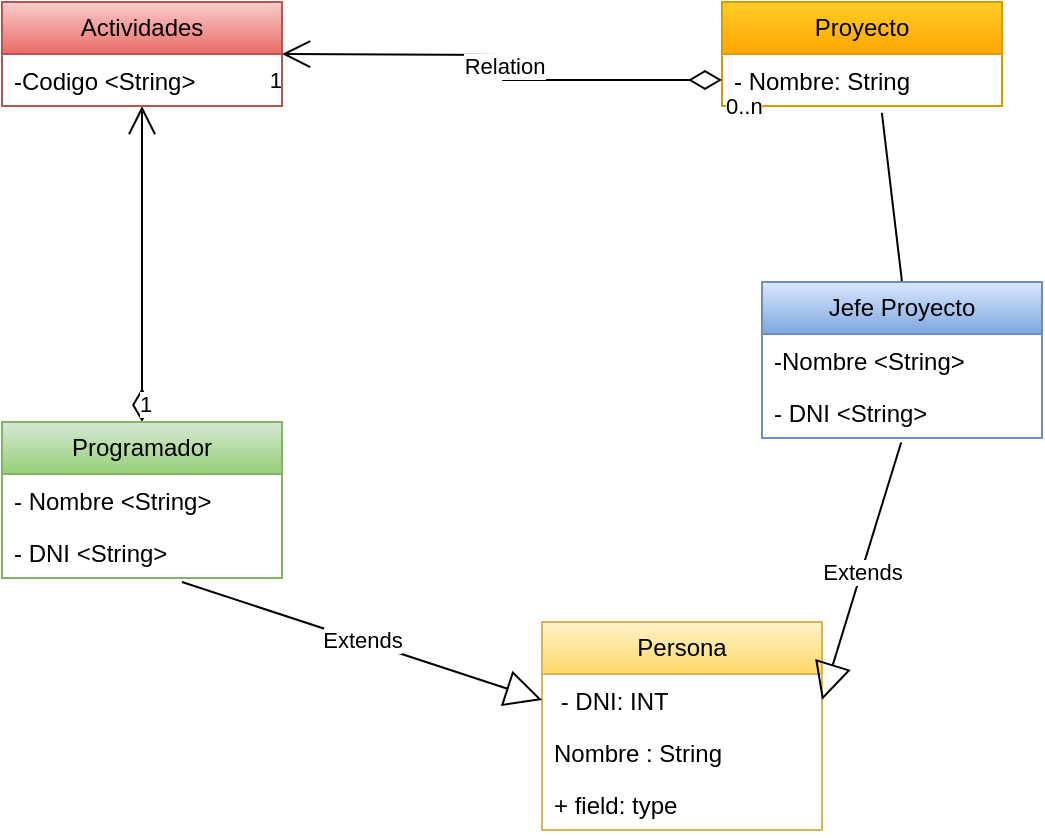 <mxfile version="21.3.4" type="device">
  <diagram id="UHZoVF4L7KOyB1pdbLOf" name="Página-1">
    <mxGraphModel dx="1050" dy="581" grid="1" gridSize="10" guides="1" tooltips="1" connect="1" arrows="1" fold="1" page="1" pageScale="1" pageWidth="827" pageHeight="1169" math="0" shadow="0">
      <root>
        <mxCell id="0" />
        <mxCell id="1" parent="0" />
        <mxCell id="1uNqwb3ULe8Gr231oR3K-5" value="Proyecto" style="swimlane;fontStyle=0;childLayout=stackLayout;horizontal=1;startSize=26;fillColor=#ffcd28;horizontalStack=0;resizeParent=1;resizeParentMax=0;resizeLast=0;collapsible=1;marginBottom=0;whiteSpace=wrap;html=1;strokeColor=#d79b00;gradientColor=#ffa500;" parent="1" vertex="1">
          <mxGeometry x="490" y="100" width="140" height="52" as="geometry" />
        </mxCell>
        <mxCell id="1uNqwb3ULe8Gr231oR3K-6" value="- Nombre: String" style="text;strokeColor=none;fillColor=none;align=left;verticalAlign=top;spacingLeft=4;spacingRight=4;overflow=hidden;rotatable=0;points=[[0,0.5],[1,0.5]];portConstraint=eastwest;whiteSpace=wrap;html=1;" parent="1uNqwb3ULe8Gr231oR3K-5" vertex="1">
          <mxGeometry y="26" width="140" height="26" as="geometry" />
        </mxCell>
        <mxCell id="6-rvCmv9ALo3wCg6UxQ0-22" style="rounded=0;orthogonalLoop=1;jettySize=auto;html=1;entryX=0.571;entryY=1.131;entryDx=0;entryDy=0;entryPerimeter=0;endArrow=none;endFill=0;exitX=0.5;exitY=0;exitDx=0;exitDy=0;" parent="1" source="01_0qC8WEP5-0n97bM7p-1" target="1uNqwb3ULe8Gr231oR3K-6" edge="1">
          <mxGeometry relative="1" as="geometry">
            <mxPoint x="660" y="190" as="sourcePoint" />
          </mxGeometry>
        </mxCell>
        <mxCell id="6-rvCmv9ALo3wCg6UxQ0-10" value="Persona" style="swimlane;fontStyle=0;childLayout=stackLayout;horizontal=1;startSize=26;fillColor=#fff2cc;horizontalStack=0;resizeParent=1;resizeParentMax=0;resizeLast=0;collapsible=1;marginBottom=0;whiteSpace=wrap;html=1;strokeColor=#d6b656;gradientColor=#ffd966;" parent="1" vertex="1">
          <mxGeometry x="400" y="410" width="140" height="104" as="geometry" />
        </mxCell>
        <mxCell id="6-rvCmv9ALo3wCg6UxQ0-11" value="&amp;nbsp;- DNI: INT" style="text;strokeColor=none;fillColor=none;align=left;verticalAlign=top;spacingLeft=4;spacingRight=4;overflow=hidden;rotatable=0;points=[[0,0.5],[1,0.5]];portConstraint=eastwest;whiteSpace=wrap;html=1;" parent="6-rvCmv9ALo3wCg6UxQ0-10" vertex="1">
          <mxGeometry y="26" width="140" height="26" as="geometry" />
        </mxCell>
        <mxCell id="6-rvCmv9ALo3wCg6UxQ0-12" value="Nombre : String" style="text;strokeColor=none;fillColor=none;align=left;verticalAlign=top;spacingLeft=4;spacingRight=4;overflow=hidden;rotatable=0;points=[[0,0.5],[1,0.5]];portConstraint=eastwest;whiteSpace=wrap;html=1;" parent="6-rvCmv9ALo3wCg6UxQ0-10" vertex="1">
          <mxGeometry y="52" width="140" height="26" as="geometry" />
        </mxCell>
        <mxCell id="6-rvCmv9ALo3wCg6UxQ0-13" value="+ field: type" style="text;strokeColor=none;fillColor=none;align=left;verticalAlign=top;spacingLeft=4;spacingRight=4;overflow=hidden;rotatable=0;points=[[0,0.5],[1,0.5]];portConstraint=eastwest;whiteSpace=wrap;html=1;" parent="6-rvCmv9ALo3wCg6UxQ0-10" vertex="1">
          <mxGeometry y="78" width="140" height="26" as="geometry" />
        </mxCell>
        <mxCell id="6-rvCmv9ALo3wCg6UxQ0-16" value="Relation" style="endArrow=open;html=1;endSize=12;startArrow=diamondThin;startSize=14;startFill=0;edgeStyle=orthogonalEdgeStyle;rounded=0;exitX=0;exitY=0.5;exitDx=0;exitDy=0;entryX=1;entryY=0.5;entryDx=0;entryDy=0;" parent="1" source="1uNqwb3ULe8Gr231oR3K-6" edge="1">
          <mxGeometry relative="1" as="geometry">
            <mxPoint x="200" y="210" as="sourcePoint" />
            <mxPoint x="270" y="126" as="targetPoint" />
          </mxGeometry>
        </mxCell>
        <mxCell id="6-rvCmv9ALo3wCg6UxQ0-17" value="0..n" style="edgeLabel;resizable=0;html=1;align=left;verticalAlign=top;" parent="6-rvCmv9ALo3wCg6UxQ0-16" connectable="0" vertex="1">
          <mxGeometry x="-1" relative="1" as="geometry" />
        </mxCell>
        <mxCell id="6-rvCmv9ALo3wCg6UxQ0-18" value="1" style="edgeLabel;resizable=0;html=1;align=right;verticalAlign=top;" parent="6-rvCmv9ALo3wCg6UxQ0-16" connectable="0" vertex="1">
          <mxGeometry x="1" relative="1" as="geometry" />
        </mxCell>
        <mxCell id="6-rvCmv9ALo3wCg6UxQ0-19" value="1" style="endArrow=open;html=1;endSize=12;startArrow=diamondThin;startSize=14;startFill=0;edgeStyle=orthogonalEdgeStyle;align=left;verticalAlign=bottom;rounded=0;exitX=0.5;exitY=0;exitDx=0;exitDy=0;entryX=0.5;entryY=1;entryDx=0;entryDy=0;" parent="1" edge="1">
          <mxGeometry x="-1" y="3" relative="1" as="geometry">
            <mxPoint x="200" y="310" as="sourcePoint" />
            <mxPoint x="200" y="152" as="targetPoint" />
          </mxGeometry>
        </mxCell>
        <mxCell id="01_0qC8WEP5-0n97bM7p-1" value="Jefe Proyecto" style="swimlane;fontStyle=0;childLayout=stackLayout;horizontal=1;startSize=26;fillColor=#dae8fc;horizontalStack=0;resizeParent=1;resizeParentMax=0;resizeLast=0;collapsible=1;marginBottom=0;whiteSpace=wrap;html=1;gradientColor=#7ea6e0;strokeColor=#6c8ebf;" vertex="1" parent="1">
          <mxGeometry x="510" y="240" width="140" height="78" as="geometry" />
        </mxCell>
        <mxCell id="01_0qC8WEP5-0n97bM7p-2" value="-Nombre &amp;lt;String&amp;gt;" style="text;strokeColor=none;fillColor=none;align=left;verticalAlign=top;spacingLeft=4;spacingRight=4;overflow=hidden;rotatable=0;points=[[0,0.5],[1,0.5]];portConstraint=eastwest;whiteSpace=wrap;html=1;" vertex="1" parent="01_0qC8WEP5-0n97bM7p-1">
          <mxGeometry y="26" width="140" height="26" as="geometry" />
        </mxCell>
        <mxCell id="01_0qC8WEP5-0n97bM7p-3" value="- DNI &amp;lt;String&amp;gt;" style="text;strokeColor=none;fillColor=none;align=left;verticalAlign=top;spacingLeft=4;spacingRight=4;overflow=hidden;rotatable=0;points=[[0,0.5],[1,0.5]];portConstraint=eastwest;whiteSpace=wrap;html=1;" vertex="1" parent="01_0qC8WEP5-0n97bM7p-1">
          <mxGeometry y="52" width="140" height="26" as="geometry" />
        </mxCell>
        <mxCell id="01_0qC8WEP5-0n97bM7p-9" value="Actividades" style="swimlane;fontStyle=0;childLayout=stackLayout;horizontal=1;startSize=26;fillColor=#f8cecc;horizontalStack=0;resizeParent=1;resizeParentMax=0;resizeLast=0;collapsible=1;marginBottom=0;whiteSpace=wrap;html=1;gradientColor=#ea6b66;strokeColor=#b85450;" vertex="1" parent="1">
          <mxGeometry x="130" y="100" width="140" height="52" as="geometry" />
        </mxCell>
        <mxCell id="01_0qC8WEP5-0n97bM7p-10" value="-Codigo &amp;lt;String&amp;gt;" style="text;strokeColor=none;fillColor=none;align=left;verticalAlign=top;spacingLeft=4;spacingRight=4;overflow=hidden;rotatable=0;points=[[0,0.5],[1,0.5]];portConstraint=eastwest;whiteSpace=wrap;html=1;" vertex="1" parent="01_0qC8WEP5-0n97bM7p-9">
          <mxGeometry y="26" width="140" height="26" as="geometry" />
        </mxCell>
        <mxCell id="01_0qC8WEP5-0n97bM7p-13" value="Programador" style="swimlane;fontStyle=0;childLayout=stackLayout;horizontal=1;startSize=26;fillColor=#d5e8d4;horizontalStack=0;resizeParent=1;resizeParentMax=0;resizeLast=0;collapsible=1;marginBottom=0;whiteSpace=wrap;html=1;gradientColor=#97d077;strokeColor=#82b366;" vertex="1" parent="1">
          <mxGeometry x="130" y="310" width="140" height="78" as="geometry" />
        </mxCell>
        <mxCell id="01_0qC8WEP5-0n97bM7p-14" value="- Nombre &amp;lt;String&amp;gt;" style="text;strokeColor=none;fillColor=none;align=left;verticalAlign=top;spacingLeft=4;spacingRight=4;overflow=hidden;rotatable=0;points=[[0,0.5],[1,0.5]];portConstraint=eastwest;whiteSpace=wrap;html=1;" vertex="1" parent="01_0qC8WEP5-0n97bM7p-13">
          <mxGeometry y="26" width="140" height="26" as="geometry" />
        </mxCell>
        <mxCell id="01_0qC8WEP5-0n97bM7p-15" value="- DNI &amp;lt;String&amp;gt;" style="text;strokeColor=none;fillColor=none;align=left;verticalAlign=top;spacingLeft=4;spacingRight=4;overflow=hidden;rotatable=0;points=[[0,0.5],[1,0.5]];portConstraint=eastwest;whiteSpace=wrap;html=1;" vertex="1" parent="01_0qC8WEP5-0n97bM7p-13">
          <mxGeometry y="52" width="140" height="26" as="geometry" />
        </mxCell>
        <mxCell id="01_0qC8WEP5-0n97bM7p-21" value="Extends" style="endArrow=block;endSize=16;endFill=0;html=1;rounded=0;entryX=0;entryY=0.5;entryDx=0;entryDy=0;" edge="1" parent="1" target="6-rvCmv9ALo3wCg6UxQ0-11">
          <mxGeometry width="160" relative="1" as="geometry">
            <mxPoint x="220" y="390" as="sourcePoint" />
            <mxPoint x="380" y="390" as="targetPoint" />
          </mxGeometry>
        </mxCell>
        <mxCell id="01_0qC8WEP5-0n97bM7p-22" value="Extends" style="endArrow=block;endSize=16;endFill=0;html=1;rounded=0;exitX=0.497;exitY=1.085;exitDx=0;exitDy=0;exitPerimeter=0;entryX=1;entryY=0.5;entryDx=0;entryDy=0;" edge="1" parent="1" source="01_0qC8WEP5-0n97bM7p-3" target="6-rvCmv9ALo3wCg6UxQ0-11">
          <mxGeometry width="160" relative="1" as="geometry">
            <mxPoint x="580" y="410" as="sourcePoint" />
            <mxPoint x="740" y="410" as="targetPoint" />
          </mxGeometry>
        </mxCell>
      </root>
    </mxGraphModel>
  </diagram>
</mxfile>
